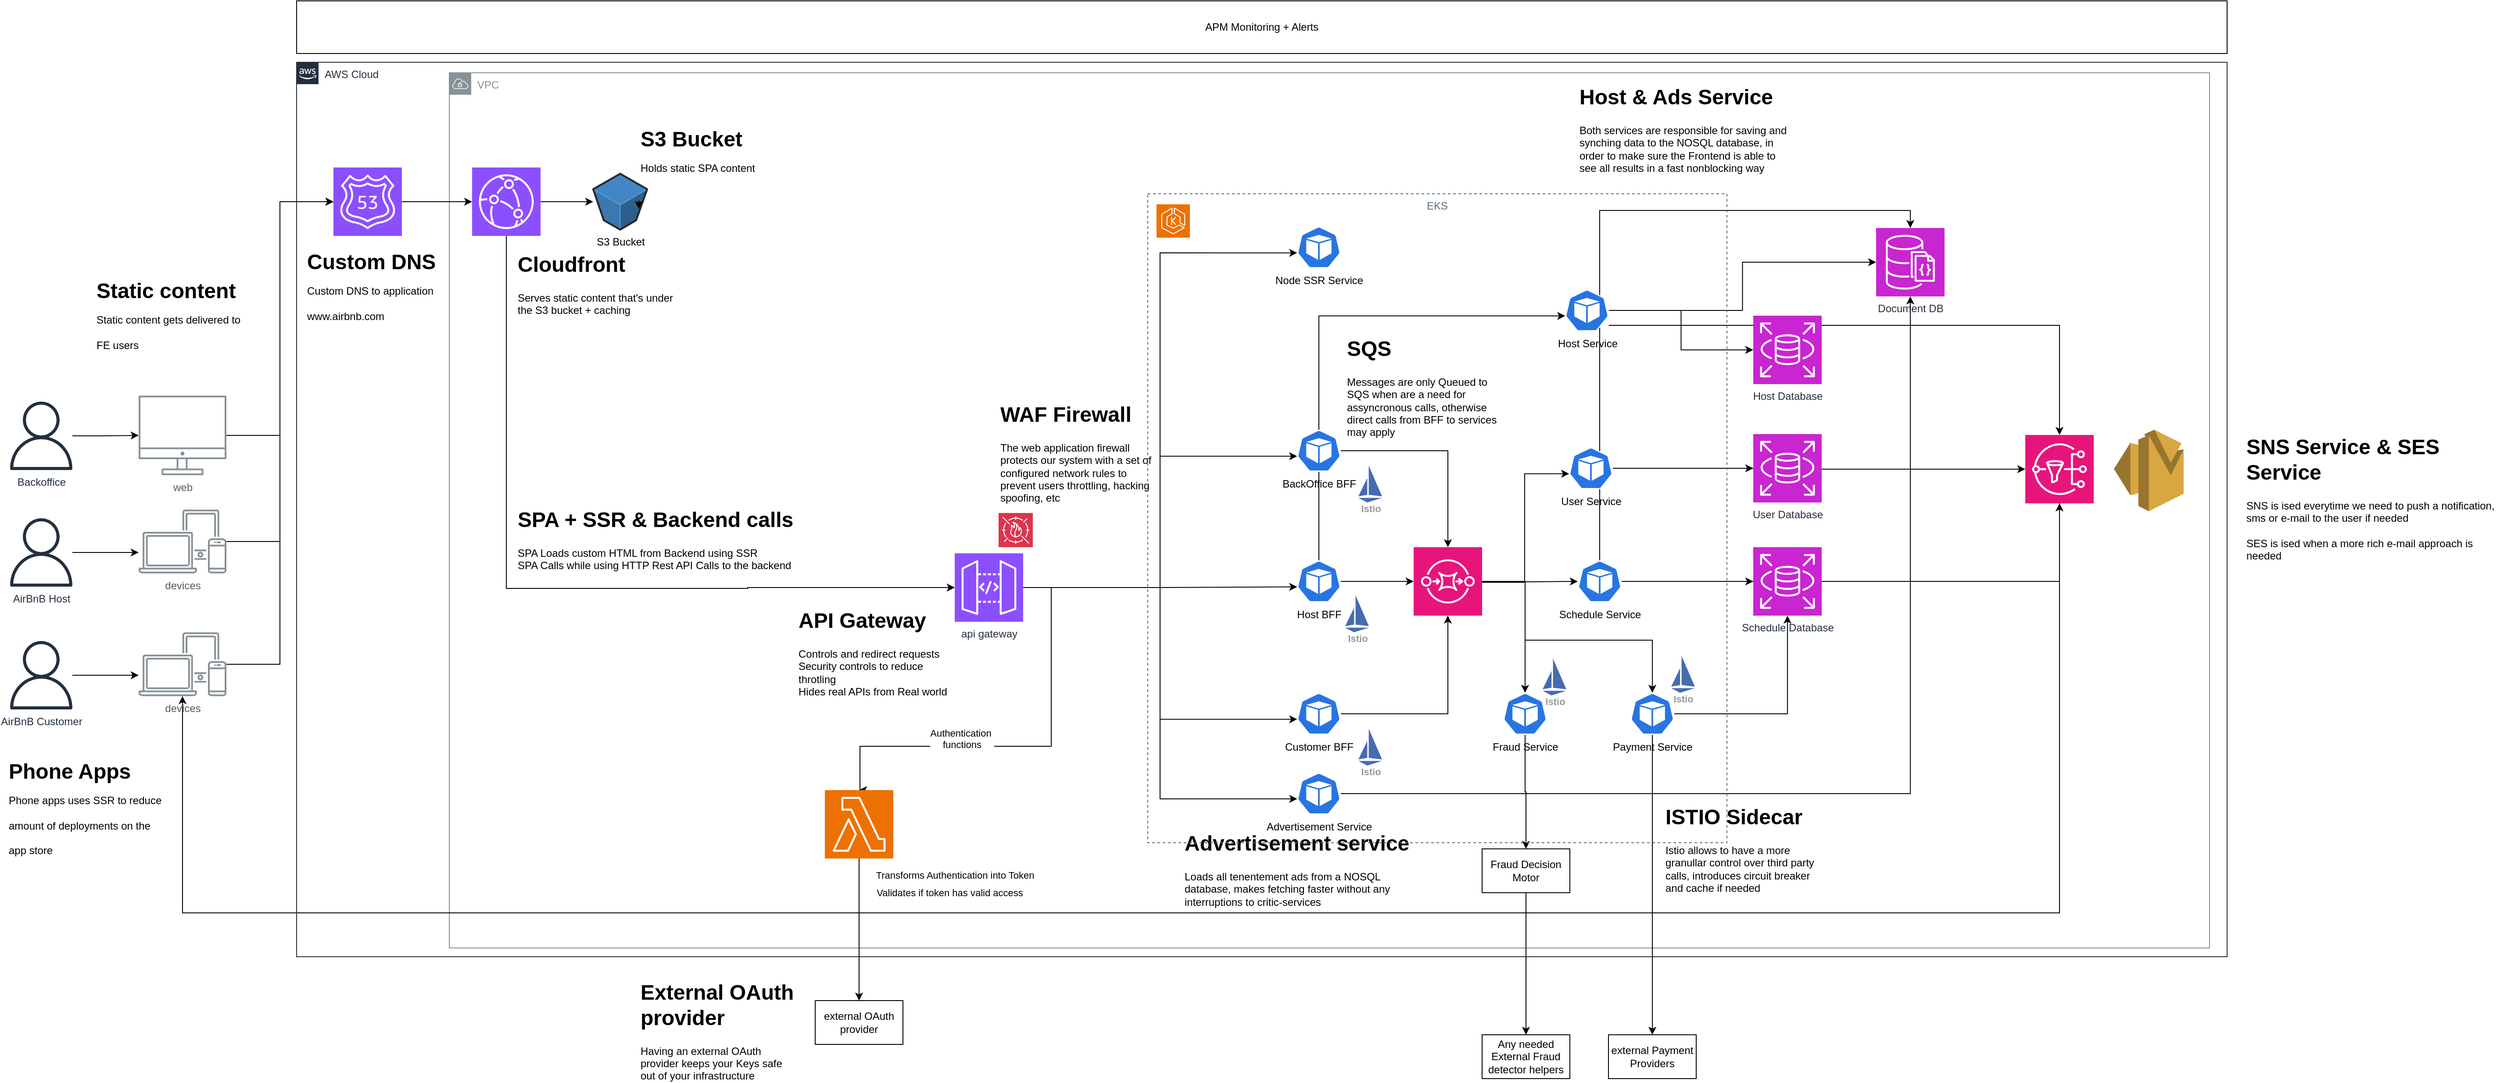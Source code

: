 <mxfile version="28.0.4">
  <diagram name="Página-1" id="u6XlSzbESMKMIET1rnBE">
    <mxGraphModel grid="1" page="1" gridSize="10" guides="1" tooltips="1" connect="1" arrows="1" fold="1" pageScale="1" pageWidth="1100" pageHeight="850" math="0" shadow="0">
      <root>
        <mxCell id="0" />
        <mxCell id="1" parent="0" />
        <mxCell id="rQ5A5fAagPQQUPKJqJmI-42" value="VPC" style="sketch=0;outlineConnect=0;gradientColor=none;html=1;whiteSpace=wrap;fontSize=12;fontStyle=0;shape=mxgraph.aws4.group;grIcon=mxgraph.aws4.group_vpc;strokeColor=#879196;fillColor=none;verticalAlign=top;align=left;spacingLeft=30;fontColor=#879196;dashed=0;" vertex="1" parent="1">
          <mxGeometry x="524" y="-208" width="2006" height="998" as="geometry" />
        </mxCell>
        <mxCell id="rQ5A5fAagPQQUPKJqJmI-35" style="edgeStyle=orthogonalEdgeStyle;rounded=0;orthogonalLoop=1;jettySize=auto;html=1;" edge="1" parent="1" source="rQ5A5fAagPQQUPKJqJmI-31" target="DKP5r3CZD2sw3bRLFVpG-42">
          <mxGeometry relative="1" as="geometry">
            <Array as="points">
              <mxPoint x="2359" y="750" />
              <mxPoint x="220" y="750" />
            </Array>
          </mxGeometry>
        </mxCell>
        <mxCell id="rQ5A5fAagPQQUPKJqJmI-18" style="edgeStyle=orthogonalEdgeStyle;rounded=0;orthogonalLoop=1;jettySize=auto;html=1;entryX=0;entryY=0.5;entryDx=0;entryDy=0;entryPerimeter=0;" edge="1" parent="1" source="rQ5A5fAagPQQUPKJqJmI-12" target="DKP5r3CZD2sw3bRLFVpG-31">
          <mxGeometry relative="1" as="geometry">
            <Array as="points">
              <mxPoint x="589" y="380" />
              <mxPoint x="864" y="380" />
              <mxPoint x="864" y="379" />
            </Array>
          </mxGeometry>
        </mxCell>
        <mxCell id="DKP5r3CZD2sw3bRLFVpG-21" value="web" style="sketch=0;outlineConnect=0;gradientColor=none;fontColor=#545B64;strokeColor=none;fillColor=#879196;dashed=0;verticalLabelPosition=bottom;verticalAlign=top;align=center;html=1;fontSize=12;fontStyle=0;aspect=fixed;shape=mxgraph.aws4.illustration_desktop;pointerEvents=1" vertex="1" parent="1">
          <mxGeometry x="170" y="160" width="100" height="91" as="geometry" />
        </mxCell>
        <mxCell id="DKP5r3CZD2sw3bRLFVpG-27" style="edgeStyle=orthogonalEdgeStyle;rounded=0;orthogonalLoop=1;jettySize=auto;html=1;" edge="1" parent="1" source="DKP5r3CZD2sw3bRLFVpG-23" target="DKP5r3CZD2sw3bRLFVpG-21">
          <mxGeometry relative="1" as="geometry" />
        </mxCell>
        <mxCell id="DKP5r3CZD2sw3bRLFVpG-23" value="Backoffice" style="sketch=0;outlineConnect=0;fontColor=#232F3E;gradientColor=none;fillColor=#232F3D;strokeColor=none;dashed=0;verticalLabelPosition=bottom;verticalAlign=top;align=center;html=1;fontSize=12;fontStyle=0;aspect=fixed;pointerEvents=1;shape=mxgraph.aws4.user;" vertex="1" parent="1">
          <mxGeometry x="20" y="167" width="78" height="78" as="geometry" />
        </mxCell>
        <mxCell id="DKP5r3CZD2sw3bRLFVpG-28" style="edgeStyle=orthogonalEdgeStyle;rounded=0;orthogonalLoop=1;jettySize=auto;html=1;" edge="1" parent="1" source="DKP5r3CZD2sw3bRLFVpG-24">
          <mxGeometry relative="1" as="geometry">
            <mxPoint x="170" y="339.059" as="targetPoint" />
          </mxGeometry>
        </mxCell>
        <mxCell id="DKP5r3CZD2sw3bRLFVpG-24" value="AirBnB Host" style="sketch=0;outlineConnect=0;fontColor=#232F3E;gradientColor=none;fillColor=#232F3D;strokeColor=none;dashed=0;verticalLabelPosition=bottom;verticalAlign=top;align=center;html=1;fontSize=12;fontStyle=0;aspect=fixed;pointerEvents=1;shape=mxgraph.aws4.user;" vertex="1" parent="1">
          <mxGeometry x="20" y="300" width="78" height="78" as="geometry" />
        </mxCell>
        <mxCell id="DKP5r3CZD2sw3bRLFVpG-29" style="edgeStyle=orthogonalEdgeStyle;rounded=0;orthogonalLoop=1;jettySize=auto;html=1;" edge="1" parent="1" source="DKP5r3CZD2sw3bRLFVpG-26">
          <mxGeometry relative="1" as="geometry">
            <mxPoint x="170" y="479.059" as="targetPoint" />
          </mxGeometry>
        </mxCell>
        <mxCell id="DKP5r3CZD2sw3bRLFVpG-26" value="AirBnB Customer" style="sketch=0;outlineConnect=0;fontColor=#232F3E;gradientColor=none;fillColor=#232F3D;strokeColor=none;dashed=0;verticalLabelPosition=bottom;verticalAlign=top;align=center;html=1;fontSize=12;fontStyle=0;aspect=fixed;pointerEvents=1;shape=mxgraph.aws4.user;" vertex="1" parent="1">
          <mxGeometry x="20" y="440" width="78" height="78" as="geometry" />
        </mxCell>
        <mxCell id="DKP5r3CZD2sw3bRLFVpG-42" value="devices" style="sketch=0;outlineConnect=0;gradientColor=none;fontColor=#545B64;strokeColor=none;fillColor=#879196;dashed=0;verticalLabelPosition=bottom;verticalAlign=top;align=center;html=1;fontSize=12;fontStyle=0;aspect=fixed;shape=mxgraph.aws4.illustration_devices;pointerEvents=1" vertex="1" parent="1">
          <mxGeometry x="170" y="430" width="100" height="73" as="geometry" />
        </mxCell>
        <mxCell id="DKP5r3CZD2sw3bRLFVpG-43" value="devices" style="sketch=0;outlineConnect=0;gradientColor=none;fontColor=#545B64;strokeColor=none;fillColor=#879196;dashed=0;verticalLabelPosition=bottom;verticalAlign=top;align=center;html=1;fontSize=12;fontStyle=0;aspect=fixed;shape=mxgraph.aws4.illustration_devices;pointerEvents=1" vertex="1" parent="1">
          <mxGeometry x="170" y="290" width="100" height="73" as="geometry" />
        </mxCell>
        <mxCell id="DKP5r3CZD2sw3bRLFVpG-30" value="AWS Cloud" style="points=[[0,0],[0.25,0],[0.5,0],[0.75,0],[1,0],[1,0.25],[1,0.5],[1,0.75],[1,1],[0.75,1],[0.5,1],[0.25,1],[0,1],[0,0.75],[0,0.5],[0,0.25]];outlineConnect=0;gradientColor=none;html=1;whiteSpace=wrap;fontSize=12;fontStyle=0;container=0;pointerEvents=0;collapsible=0;recursiveResize=0;shape=mxgraph.aws4.group;grIcon=mxgraph.aws4.group_aws_cloud_alt;strokeColor=#232F3E;fillColor=none;verticalAlign=top;align=left;spacingLeft=30;fontColor=#232F3E;dashed=0;movable=1;resizable=1;rotatable=1;deletable=1;editable=1;locked=0;connectable=1;" vertex="1" parent="1">
          <mxGeometry x="350" y="-220" width="2200" height="1020" as="geometry" />
        </mxCell>
        <mxCell id="DKP5r3CZD2sw3bRLFVpG-49" value="external OAuth provider" style="html=1;dashed=0;whiteSpace=wrap;movable=1;resizable=1;rotatable=1;deletable=1;editable=1;locked=0;connectable=1;container=0;" vertex="1" parent="1">
          <mxGeometry x="941" y="850" width="100" height="50" as="geometry" />
        </mxCell>
        <mxCell id="DKP5r3CZD2sw3bRLFVpG-50" style="edgeStyle=orthogonalEdgeStyle;rounded=0;orthogonalLoop=1;jettySize=auto;html=1;entryX=0.5;entryY=0;entryDx=0;entryDy=0;movable=1;resizable=1;rotatable=1;deletable=1;editable=1;locked=0;connectable=1;" edge="1" parent="1" source="DKP5r3CZD2sw3bRLFVpG-46" target="DKP5r3CZD2sw3bRLFVpG-49">
          <mxGeometry relative="1" as="geometry" />
        </mxCell>
        <mxCell id="DKP5r3CZD2sw3bRLFVpG-53" value="Transforms Authentication into Token" style="edgeLabel;html=1;align=center;verticalAlign=middle;resizable=1;points=[];movable=1;rotatable=1;deletable=1;editable=1;locked=0;connectable=1;container=0;" connectable="0" vertex="1" parent="DKP5r3CZD2sw3bRLFVpG-50">
          <mxGeometry x="-0.543" y="-1" relative="1" as="geometry">
            <mxPoint x="110" y="-18" as="offset" />
          </mxGeometry>
        </mxCell>
        <mxCell id="DKP5r3CZD2sw3bRLFVpG-51" value="&lt;h1 style=&quot;margin-top: 0px;&quot;&gt;External OAuth provider&lt;/h1&gt;&lt;p&gt;Having an external OAuth provider keeps your Keys safe out of your infrastructure&lt;/p&gt;" style="text;html=1;whiteSpace=wrap;overflow=hidden;rounded=0;movable=1;resizable=1;rotatable=1;deletable=1;editable=1;locked=0;connectable=1;container=0;" vertex="1" parent="1">
          <mxGeometry x="740" y="820" width="180" height="120" as="geometry" />
        </mxCell>
        <mxCell id="DKP5r3CZD2sw3bRLFVpG-75" value="Document DB" style="sketch=0;points=[[0,0,0],[0.25,0,0],[0.5,0,0],[0.75,0,0],[1,0,0],[0,1,0],[0.25,1,0],[0.5,1,0],[0.75,1,0],[1,1,0],[0,0.25,0],[0,0.5,0],[0,0.75,0],[1,0.25,0],[1,0.5,0],[1,0.75,0]];outlineConnect=0;fontColor=#232F3E;fillColor=#C925D1;strokeColor=#ffffff;dashed=0;verticalLabelPosition=bottom;verticalAlign=top;align=center;html=1;fontSize=12;fontStyle=0;aspect=fixed;shape=mxgraph.aws4.resourceIcon;resIcon=mxgraph.aws4.documentdb_with_mongodb_compatibility;movable=1;resizable=1;rotatable=1;deletable=1;editable=1;locked=0;connectable=1;container=0;" vertex="1" parent="1">
          <mxGeometry x="2150" y="-31" width="78" height="78" as="geometry" />
        </mxCell>
        <mxCell id="DKP5r3CZD2sw3bRLFVpG-40" style="edgeStyle=orthogonalEdgeStyle;rounded=0;orthogonalLoop=1;jettySize=auto;html=1;movable=1;resizable=1;rotatable=1;deletable=1;editable=1;locked=0;connectable=1;" edge="1" parent="1" source="DKP5r3CZD2sw3bRLFVpG-31">
          <mxGeometry relative="1" as="geometry">
            <mxPoint x="991.0" y="610" as="targetPoint" />
            <Array as="points">
              <mxPoint x="1210" y="379" />
              <mxPoint x="1210" y="560" />
              <mxPoint x="992" y="560" />
              <mxPoint x="992" y="610" />
            </Array>
          </mxGeometry>
        </mxCell>
        <mxCell id="DKP5r3CZD2sw3bRLFVpG-41" value="Authentication&amp;nbsp;&lt;div&gt;functions&lt;div&gt;&lt;br&gt;&lt;/div&gt;&lt;/div&gt;" style="edgeLabel;html=1;align=center;verticalAlign=middle;resizable=1;points=[];movable=1;rotatable=1;deletable=1;editable=1;locked=0;connectable=1;container=0;" connectable="0" vertex="1" parent="DKP5r3CZD2sw3bRLFVpG-40">
          <mxGeometry x="0.309" y="-2" relative="1" as="geometry">
            <mxPoint as="offset" />
          </mxGeometry>
        </mxCell>
        <mxCell id="DKP5r3CZD2sw3bRLFVpG-31" value="api gateway" style="sketch=0;points=[[0,0,0],[0.25,0,0],[0.5,0,0],[0.75,0,0],[1,0,0],[0,1,0],[0.25,1,0],[0.5,1,0],[0.75,1,0],[1,1,0],[0,0.25,0],[0,0.5,0],[0,0.75,0],[1,0.25,0],[1,0.5,0],[1,0.75,0]];outlineConnect=0;fontColor=#232F3E;fillColor=#8C4FFF;strokeColor=#ffffff;dashed=0;verticalLabelPosition=bottom;verticalAlign=top;align=center;html=1;fontSize=12;fontStyle=0;aspect=fixed;shape=mxgraph.aws4.resourceIcon;resIcon=mxgraph.aws4.api_gateway;movable=1;resizable=1;rotatable=1;deletable=1;editable=1;locked=0;connectable=1;container=0;" vertex="1" parent="1">
          <mxGeometry x="1100" y="340" width="78" height="78" as="geometry" />
        </mxCell>
        <mxCell id="DKP5r3CZD2sw3bRLFVpG-46" value="" style="sketch=0;points=[[0,0,0],[0.25,0,0],[0.5,0,0],[0.75,0,0],[1,0,0],[0,1,0],[0.25,1,0],[0.5,1,0],[0.75,1,0],[1,1,0],[0,0.25,0],[0,0.5,0],[0,0.75,0],[1,0.25,0],[1,0.5,0],[1,0.75,0]];outlineConnect=0;fontColor=#232F3E;fillColor=#ED7100;strokeColor=#ffffff;dashed=0;verticalLabelPosition=bottom;verticalAlign=top;align=center;html=1;fontSize=12;fontStyle=0;aspect=fixed;shape=mxgraph.aws4.resourceIcon;resIcon=mxgraph.aws4.lambda;movable=1;resizable=1;rotatable=1;deletable=1;editable=1;locked=0;connectable=1;container=0;" vertex="1" parent="1">
          <mxGeometry x="952" y="610" width="78" height="78" as="geometry" />
        </mxCell>
        <mxCell id="DKP5r3CZD2sw3bRLFVpG-54" value="Validates if token has valid access" style="edgeLabel;html=1;align=center;verticalAlign=middle;resizable=1;points=[];movable=1;rotatable=1;deletable=1;editable=1;locked=0;connectable=1;container=0;" connectable="0" vertex="1" parent="1">
          <mxGeometry x="1094" y="727" as="geometry" />
        </mxCell>
        <mxCell id="DKP5r3CZD2sw3bRLFVpG-57" style="edgeStyle=orthogonalEdgeStyle;rounded=0;orthogonalLoop=1;jettySize=auto;html=1;entryX=0.005;entryY=0.63;entryDx=0;entryDy=0;entryPerimeter=0;movable=1;resizable=1;rotatable=1;deletable=1;editable=1;locked=0;connectable=1;" edge="1" parent="1" source="DKP5r3CZD2sw3bRLFVpG-31" target="DKP5r3CZD2sw3bRLFVpG-55">
          <mxGeometry relative="1" as="geometry" />
        </mxCell>
        <mxCell id="DKP5r3CZD2sw3bRLFVpG-59" style="edgeStyle=orthogonalEdgeStyle;rounded=0;orthogonalLoop=1;jettySize=auto;html=1;entryX=0.005;entryY=0.63;entryDx=0;entryDy=0;entryPerimeter=0;movable=1;resizable=1;rotatable=1;deletable=1;editable=1;locked=0;connectable=1;" edge="1" parent="1" source="DKP5r3CZD2sw3bRLFVpG-31" target="DKP5r3CZD2sw3bRLFVpG-58">
          <mxGeometry relative="1" as="geometry" />
        </mxCell>
        <mxCell id="DKP5r3CZD2sw3bRLFVpG-79" style="edgeStyle=orthogonalEdgeStyle;rounded=0;orthogonalLoop=1;jettySize=auto;html=1;entryX=0.5;entryY=0;entryDx=0;entryDy=0;entryPerimeter=0;movable=1;resizable=1;rotatable=1;deletable=1;editable=1;locked=0;connectable=1;" edge="1" parent="1" source="DKP5r3CZD2sw3bRLFVpG-55" target="DKP5r3CZD2sw3bRLFVpG-107">
          <mxGeometry relative="1" as="geometry">
            <mxPoint x="1659" y="333" as="targetPoint" />
          </mxGeometry>
        </mxCell>
        <mxCell id="DKP5r3CZD2sw3bRLFVpG-58" value="Host BFF" style="aspect=fixed;sketch=0;html=1;dashed=0;whitespace=wrap;verticalLabelPosition=bottom;verticalAlign=top;fillColor=#2875E2;strokeColor=#ffffff;points=[[0.005,0.63,0],[0.1,0.2,0],[0.9,0.2,0],[0.5,0,0],[0.995,0.63,0],[0.72,0.99,0],[0.5,1,0],[0.28,0.99,0]];shape=mxgraph.kubernetes.icon2;prIcon=pod;movable=1;resizable=1;rotatable=1;deletable=1;editable=1;locked=0;connectable=1;container=0;" vertex="1" parent="1">
          <mxGeometry x="1490" y="348" width="50" height="48" as="geometry" />
        </mxCell>
        <mxCell id="DKP5r3CZD2sw3bRLFVpG-81" style="edgeStyle=orthogonalEdgeStyle;rounded=0;orthogonalLoop=1;jettySize=auto;html=1;entryX=0.5;entryY=1;entryDx=0;entryDy=0;entryPerimeter=0;movable=1;resizable=1;rotatable=1;deletable=1;editable=1;locked=0;connectable=1;" edge="1" parent="1" source="DKP5r3CZD2sw3bRLFVpG-60" target="DKP5r3CZD2sw3bRLFVpG-107">
          <mxGeometry relative="1" as="geometry">
            <mxPoint x="1659" y="411" as="targetPoint" />
          </mxGeometry>
        </mxCell>
        <mxCell id="DKP5r3CZD2sw3bRLFVpG-60" value="Customer BFF" style="aspect=fixed;sketch=0;html=1;dashed=0;whitespace=wrap;verticalLabelPosition=bottom;verticalAlign=top;fillColor=#2875E2;strokeColor=#ffffff;points=[[0.005,0.63,0],[0.1,0.2,0],[0.9,0.2,0],[0.5,0,0],[0.995,0.63,0],[0.72,0.99,0],[0.5,1,0],[0.28,0.99,0]];shape=mxgraph.kubernetes.icon2;prIcon=pod;movable=1;resizable=1;rotatable=1;deletable=1;editable=1;locked=0;connectable=1;container=0;" vertex="1" parent="1">
          <mxGeometry x="1490" y="499" width="50" height="48" as="geometry" />
        </mxCell>
        <mxCell id="DKP5r3CZD2sw3bRLFVpG-61" style="edgeStyle=orthogonalEdgeStyle;rounded=0;orthogonalLoop=1;jettySize=auto;html=1;entryX=0.005;entryY=0.63;entryDx=0;entryDy=0;entryPerimeter=0;movable=1;resizable=1;rotatable=1;deletable=1;editable=1;locked=0;connectable=1;" edge="1" parent="1" source="DKP5r3CZD2sw3bRLFVpG-31" target="DKP5r3CZD2sw3bRLFVpG-60">
          <mxGeometry relative="1" as="geometry" />
        </mxCell>
        <mxCell id="DKP5r3CZD2sw3bRLFVpG-62" value="&lt;h1 style=&quot;margin-top: 0px;&quot;&gt;API Gateway&lt;/h1&gt;&lt;div&gt;Controls and redirect requests&lt;/div&gt;&lt;div&gt;Security controls to reduce throtling&lt;/div&gt;&lt;div&gt;Hides real APIs from Real world&lt;/div&gt;" style="text;html=1;whiteSpace=wrap;overflow=hidden;rounded=0;movable=1;resizable=1;rotatable=1;deletable=1;editable=1;locked=0;connectable=1;container=0;" vertex="1" parent="1">
          <mxGeometry x="920" y="396" width="180" height="120" as="geometry" />
        </mxCell>
        <mxCell id="DKP5r3CZD2sw3bRLFVpG-63" value="" style="sketch=0;points=[[0,0,0],[0.25,0,0],[0.5,0,0],[0.75,0,0],[1,0,0],[0,1,0],[0.25,1,0],[0.5,1,0],[0.75,1,0],[1,1,0],[0,0.25,0],[0,0.5,0],[0,0.75,0],[1,0.25,0],[1,0.5,0],[1,0.75,0]];outlineConnect=0;fontColor=#232F3E;fillColor=#DD344C;strokeColor=#ffffff;dashed=0;verticalLabelPosition=bottom;verticalAlign=top;align=center;html=1;fontSize=12;fontStyle=0;aspect=fixed;shape=mxgraph.aws4.resourceIcon;resIcon=mxgraph.aws4.waf;movable=1;resizable=1;rotatable=1;deletable=1;editable=1;locked=0;connectable=1;container=0;" vertex="1" parent="1">
          <mxGeometry x="1150" y="294" width="39" height="39" as="geometry" />
        </mxCell>
        <mxCell id="DKP5r3CZD2sw3bRLFVpG-64" value="&lt;h1 style=&quot;margin-top: 0px;&quot;&gt;WAF Firewall&lt;/h1&gt;&lt;p&gt;The web application firewall protects our system with a set of configured network rules to prevent users throttling, hacking spoofing, etc&lt;/p&gt;" style="text;html=1;whiteSpace=wrap;overflow=hidden;rounded=0;movable=1;resizable=1;rotatable=1;deletable=1;editable=1;locked=0;connectable=1;container=0;" vertex="1" parent="1">
          <mxGeometry x="1150" y="161" width="180" height="120" as="geometry" />
        </mxCell>
        <mxCell id="DKP5r3CZD2sw3bRLFVpG-76" style="edgeStyle=orthogonalEdgeStyle;rounded=0;orthogonalLoop=1;jettySize=auto;html=1;movable=1;resizable=1;rotatable=1;deletable=1;editable=1;locked=0;connectable=1;" edge="1" parent="1" source="DKP5r3CZD2sw3bRLFVpG-66" target="DKP5r3CZD2sw3bRLFVpG-68">
          <mxGeometry relative="1" as="geometry" />
        </mxCell>
        <mxCell id="DKP5r3CZD2sw3bRLFVpG-115" style="edgeStyle=orthogonalEdgeStyle;rounded=0;orthogonalLoop=1;jettySize=auto;html=1;movable=1;resizable=1;rotatable=1;deletable=1;editable=1;locked=0;connectable=1;" edge="1" parent="1" source="DKP5r3CZD2sw3bRLFVpG-70" target="DKP5r3CZD2sw3bRLFVpG-75">
          <mxGeometry relative="1" as="geometry">
            <Array as="points">
              <mxPoint x="1835" y="-51" />
              <mxPoint x="2189" y="-51" />
            </Array>
          </mxGeometry>
        </mxCell>
        <mxCell id="DKP5r3CZD2sw3bRLFVpG-77" style="edgeStyle=orthogonalEdgeStyle;rounded=0;orthogonalLoop=1;jettySize=auto;html=1;movable=1;resizable=1;rotatable=1;deletable=1;editable=1;locked=0;connectable=1;" edge="1" parent="1" source="DKP5r3CZD2sw3bRLFVpG-70" target="DKP5r3CZD2sw3bRLFVpG-73">
          <mxGeometry relative="1" as="geometry" />
        </mxCell>
        <mxCell id="rQ5A5fAagPQQUPKJqJmI-34" style="edgeStyle=orthogonalEdgeStyle;rounded=0;orthogonalLoop=1;jettySize=auto;html=1;" edge="1" parent="1" source="DKP5r3CZD2sw3bRLFVpG-70" target="rQ5A5fAagPQQUPKJqJmI-31">
          <mxGeometry relative="1" as="geometry" />
        </mxCell>
        <mxCell id="DKP5r3CZD2sw3bRLFVpG-70" value="Schedule Service" style="aspect=fixed;sketch=0;html=1;dashed=0;whitespace=wrap;verticalLabelPosition=bottom;verticalAlign=top;fillColor=#2875E2;strokeColor=#ffffff;points=[[0.005,0.63,0],[0.1,0.2,0],[0.9,0.2,0],[0.5,0,0],[0.995,0.63,0],[0.72,0.99,0],[0.5,1,0],[0.28,0.99,0]];shape=mxgraph.kubernetes.icon2;prIcon=pod;movable=1;resizable=1;rotatable=1;deletable=1;editable=1;locked=0;connectable=1;container=0;" vertex="1" parent="1">
          <mxGeometry x="1810" y="348" width="50" height="48" as="geometry" />
        </mxCell>
        <mxCell id="DKP5r3CZD2sw3bRLFVpG-73" value="Schedule Database" style="sketch=0;points=[[0,0,0],[0.25,0,0],[0.5,0,0],[0.75,0,0],[1,0,0],[0,1,0],[0.25,1,0],[0.5,1,0],[0.75,1,0],[1,1,0],[0,0.25,0],[0,0.5,0],[0,0.75,0],[1,0.25,0],[1,0.5,0],[1,0.75,0]];outlineConnect=0;fontColor=#232F3E;fillColor=#C925D1;strokeColor=#ffffff;dashed=0;verticalLabelPosition=bottom;verticalAlign=top;align=center;html=1;fontSize=12;fontStyle=0;aspect=fixed;shape=mxgraph.aws4.resourceIcon;resIcon=mxgraph.aws4.rds;movable=1;resizable=1;rotatable=1;deletable=1;editable=1;locked=0;connectable=1;container=0;" vertex="1" parent="1">
          <mxGeometry x="2010" y="333" width="78" height="78" as="geometry" />
        </mxCell>
        <mxCell id="DKP5r3CZD2sw3bRLFVpG-83" style="edgeStyle=orthogonalEdgeStyle;rounded=0;orthogonalLoop=1;jettySize=auto;html=1;movable=1;resizable=1;rotatable=1;deletable=1;editable=1;locked=0;connectable=1;" edge="1" parent="1" target="DKP5r3CZD2sw3bRLFVpG-70">
          <mxGeometry relative="1" as="geometry">
            <mxPoint x="1698" y="372" as="sourcePoint" />
          </mxGeometry>
        </mxCell>
        <mxCell id="DKP5r3CZD2sw3bRLFVpG-87" style="edgeStyle=orthogonalEdgeStyle;rounded=0;orthogonalLoop=1;jettySize=auto;html=1;movable=1;resizable=1;rotatable=1;deletable=1;editable=1;locked=0;connectable=1;" edge="1" parent="1" target="DKP5r3CZD2sw3bRLFVpG-85">
          <mxGeometry relative="1" as="geometry">
            <mxPoint x="1698" y="372" as="sourcePoint" />
            <Array as="points">
              <mxPoint x="1750" y="372" />
              <mxPoint x="1750" y="439" />
              <mxPoint x="1895" y="439" />
            </Array>
          </mxGeometry>
        </mxCell>
        <mxCell id="DKP5r3CZD2sw3bRLFVpG-80" style="edgeStyle=orthogonalEdgeStyle;rounded=0;orthogonalLoop=1;jettySize=auto;html=1;movable=1;resizable=1;rotatable=1;deletable=1;editable=1;locked=0;connectable=1;" edge="1" parent="1" source="DKP5r3CZD2sw3bRLFVpG-58" target="DKP5r3CZD2sw3bRLFVpG-107">
          <mxGeometry relative="1" as="geometry">
            <mxPoint x="1620" y="372" as="targetPoint" />
          </mxGeometry>
        </mxCell>
        <mxCell id="DKP5r3CZD2sw3bRLFVpG-82" style="edgeStyle=orthogonalEdgeStyle;rounded=0;orthogonalLoop=1;jettySize=auto;html=1;entryX=0.005;entryY=0.63;entryDx=0;entryDy=0;entryPerimeter=0;movable=1;resizable=1;rotatable=1;deletable=1;editable=1;locked=0;connectable=1;" edge="1" parent="1" target="DKP5r3CZD2sw3bRLFVpG-66">
          <mxGeometry relative="1" as="geometry">
            <mxPoint x="1698" y="372" as="sourcePoint" />
          </mxGeometry>
        </mxCell>
        <mxCell id="DKP5r3CZD2sw3bRLFVpG-92" style="edgeStyle=orthogonalEdgeStyle;rounded=0;orthogonalLoop=1;jettySize=auto;html=1;entryX=0.5;entryY=0;entryDx=0;entryDy=0;movable=1;resizable=1;rotatable=1;deletable=1;editable=1;locked=0;connectable=1;" edge="1" parent="1" source="DKP5r3CZD2sw3bRLFVpG-84" target="DKP5r3CZD2sw3bRLFVpG-91">
          <mxGeometry relative="1" as="geometry" />
        </mxCell>
        <mxCell id="DKP5r3CZD2sw3bRLFVpG-84" value="Fraud Service" style="aspect=fixed;sketch=0;html=1;dashed=0;whitespace=wrap;verticalLabelPosition=bottom;verticalAlign=top;fillColor=#2875E2;strokeColor=#ffffff;points=[[0.005,0.63,0],[0.1,0.2,0],[0.9,0.2,0],[0.5,0,0],[0.995,0.63,0],[0.72,0.99,0],[0.5,1,0],[0.28,0.99,0]];shape=mxgraph.kubernetes.icon2;prIcon=pod;movable=1;resizable=1;rotatable=1;deletable=1;editable=1;locked=0;connectable=1;container=0;" vertex="1" parent="1">
          <mxGeometry x="1725" y="499" width="50" height="48" as="geometry" />
        </mxCell>
        <mxCell id="DKP5r3CZD2sw3bRLFVpG-89" style="edgeStyle=orthogonalEdgeStyle;rounded=0;orthogonalLoop=1;jettySize=auto;html=1;movable=1;resizable=1;rotatable=1;deletable=1;editable=1;locked=0;connectable=1;" edge="1" parent="1" source="DKP5r3CZD2sw3bRLFVpG-85" target="DKP5r3CZD2sw3bRLFVpG-88">
          <mxGeometry relative="1" as="geometry" />
        </mxCell>
        <mxCell id="DKP5r3CZD2sw3bRLFVpG-95" style="edgeStyle=orthogonalEdgeStyle;rounded=0;orthogonalLoop=1;jettySize=auto;html=1;movable=1;resizable=1;rotatable=1;deletable=1;editable=1;locked=0;connectable=1;" edge="1" parent="1" source="DKP5r3CZD2sw3bRLFVpG-85" target="DKP5r3CZD2sw3bRLFVpG-73">
          <mxGeometry relative="1" as="geometry" />
        </mxCell>
        <mxCell id="DKP5r3CZD2sw3bRLFVpG-85" value="Payment Service" style="aspect=fixed;sketch=0;html=1;dashed=0;whitespace=wrap;verticalLabelPosition=bottom;verticalAlign=top;fillColor=#2875E2;strokeColor=#ffffff;points=[[0.005,0.63,0],[0.1,0.2,0],[0.9,0.2,0],[0.5,0,0],[0.995,0.63,0],[0.72,0.99,0],[0.5,1,0],[0.28,0.99,0]];shape=mxgraph.kubernetes.icon2;prIcon=pod;movable=1;resizable=1;rotatable=1;deletable=1;editable=1;locked=0;connectable=1;container=0;" vertex="1" parent="1">
          <mxGeometry x="1870" y="499" width="50" height="48" as="geometry" />
        </mxCell>
        <mxCell id="DKP5r3CZD2sw3bRLFVpG-86" style="edgeStyle=orthogonalEdgeStyle;rounded=0;orthogonalLoop=1;jettySize=auto;html=1;entryX=0.5;entryY=0;entryDx=0;entryDy=0;entryPerimeter=0;exitX=0.923;exitY=0.513;exitDx=0;exitDy=0;exitPerimeter=0;movable=1;resizable=1;rotatable=1;deletable=1;editable=1;locked=0;connectable=1;" edge="1" parent="1" source="DKP5r3CZD2sw3bRLFVpG-107" target="DKP5r3CZD2sw3bRLFVpG-84">
          <mxGeometry relative="1" as="geometry">
            <mxPoint x="1698" y="372" as="sourcePoint" />
          </mxGeometry>
        </mxCell>
        <mxCell id="DKP5r3CZD2sw3bRLFVpG-88" value="external Payment Providers" style="html=1;dashed=0;whiteSpace=wrap;movable=1;resizable=1;rotatable=1;deletable=1;editable=1;locked=0;connectable=1;container=0;" vertex="1" parent="1">
          <mxGeometry x="1845" y="889" width="100" height="50" as="geometry" />
        </mxCell>
        <mxCell id="DKP5r3CZD2sw3bRLFVpG-94" value="" style="edgeStyle=orthogonalEdgeStyle;rounded=0;orthogonalLoop=1;jettySize=auto;html=1;movable=1;resizable=1;rotatable=1;deletable=1;editable=1;locked=0;connectable=1;" edge="1" parent="1" source="DKP5r3CZD2sw3bRLFVpG-91" target="DKP5r3CZD2sw3bRLFVpG-93">
          <mxGeometry relative="1" as="geometry" />
        </mxCell>
        <mxCell id="DKP5r3CZD2sw3bRLFVpG-91" value="Fraud Decision Motor" style="html=1;dashed=0;whiteSpace=wrap;movable=1;resizable=1;rotatable=1;deletable=1;editable=1;locked=0;connectable=1;container=0;" vertex="1" parent="1">
          <mxGeometry x="1701" y="677" width="100" height="50" as="geometry" />
        </mxCell>
        <mxCell id="DKP5r3CZD2sw3bRLFVpG-93" value="Any needed External Fraud detector helpers" style="html=1;dashed=0;whiteSpace=wrap;movable=1;resizable=1;rotatable=1;deletable=1;editable=1;locked=0;connectable=1;container=0;" vertex="1" parent="1">
          <mxGeometry x="1701" y="889" width="100" height="50" as="geometry" />
        </mxCell>
        <mxCell id="DKP5r3CZD2sw3bRLFVpG-104" style="edgeStyle=orthogonalEdgeStyle;rounded=0;orthogonalLoop=1;jettySize=auto;html=1;movable=1;resizable=1;rotatable=1;deletable=1;editable=1;locked=0;connectable=1;" edge="1" parent="1" source="DKP5r3CZD2sw3bRLFVpG-101" target="DKP5r3CZD2sw3bRLFVpG-75">
          <mxGeometry relative="1" as="geometry" />
        </mxCell>
        <mxCell id="DKP5r3CZD2sw3bRLFVpG-101" value="Advertisement Service" style="aspect=fixed;sketch=0;html=1;dashed=0;whitespace=wrap;verticalLabelPosition=bottom;verticalAlign=top;fillColor=#2875E2;strokeColor=#ffffff;points=[[0.005,0.63,0],[0.1,0.2,0],[0.9,0.2,0],[0.5,0,0],[0.995,0.63,0],[0.72,0.99,0],[0.5,1,0],[0.28,0.99,0]];shape=mxgraph.kubernetes.icon2;prIcon=pod;movable=1;resizable=1;rotatable=1;deletable=1;editable=1;locked=0;connectable=1;container=0;" vertex="1" parent="1">
          <mxGeometry x="1490" y="590" width="50" height="48" as="geometry" />
        </mxCell>
        <mxCell id="DKP5r3CZD2sw3bRLFVpG-105" style="edgeStyle=orthogonalEdgeStyle;rounded=0;orthogonalLoop=1;jettySize=auto;html=1;entryX=0.005;entryY=0.63;entryDx=0;entryDy=0;entryPerimeter=0;movable=1;resizable=1;rotatable=1;deletable=1;editable=1;locked=0;connectable=1;" edge="1" parent="1" source="DKP5r3CZD2sw3bRLFVpG-31" target="DKP5r3CZD2sw3bRLFVpG-101">
          <mxGeometry relative="1" as="geometry">
            <Array as="points">
              <mxPoint x="1334" y="379" />
              <mxPoint x="1334" y="620" />
              <mxPoint x="1490" y="620" />
            </Array>
          </mxGeometry>
        </mxCell>
        <mxCell id="DKP5r3CZD2sw3bRLFVpG-106" value="&lt;h1 style=&quot;margin-top: 0px;&quot;&gt;SQS&lt;/h1&gt;&lt;p&gt;Messages are only Queued to SQS when are a need for assyncronous calls, otherwise direct calls from BFF to services may apply&lt;/p&gt;" style="text;html=1;whiteSpace=wrap;overflow=hidden;rounded=0;movable=1;resizable=1;rotatable=1;deletable=1;editable=1;locked=0;connectable=1;container=0;" vertex="1" parent="1">
          <mxGeometry x="1545" y="86" width="180" height="120" as="geometry" />
        </mxCell>
        <mxCell id="DKP5r3CZD2sw3bRLFVpG-107" value="" style="sketch=0;points=[[0,0,0],[0.25,0,0],[0.5,0,0],[0.75,0,0],[1,0,0],[0,1,0],[0.25,1,0],[0.5,1,0],[0.75,1,0],[1,1,0],[0,0.25,0],[0,0.5,0],[0,0.75,0],[1,0.25,0],[1,0.5,0],[1,0.75,0]];outlineConnect=0;fontColor=#232F3E;fillColor=#E7157B;strokeColor=#ffffff;dashed=0;verticalLabelPosition=bottom;verticalAlign=top;align=center;html=1;fontSize=12;fontStyle=0;aspect=fixed;shape=mxgraph.aws4.resourceIcon;resIcon=mxgraph.aws4.sqs;movable=1;resizable=1;rotatable=1;deletable=1;editable=1;locked=0;connectable=1;container=0;" vertex="1" parent="1">
          <mxGeometry x="1623" y="333" width="78" height="78" as="geometry" />
        </mxCell>
        <mxCell id="DKP5r3CZD2sw3bRLFVpG-113" style="edgeStyle=orthogonalEdgeStyle;rounded=0;orthogonalLoop=1;jettySize=auto;html=1;movable=1;resizable=1;rotatable=1;deletable=1;editable=1;locked=0;connectable=1;" edge="1" parent="1" source="DKP5r3CZD2sw3bRLFVpG-110" target="DKP5r3CZD2sw3bRLFVpG-112">
          <mxGeometry relative="1" as="geometry" />
        </mxCell>
        <mxCell id="DKP5r3CZD2sw3bRLFVpG-114" style="edgeStyle=orthogonalEdgeStyle;rounded=0;orthogonalLoop=1;jettySize=auto;html=1;movable=1;resizable=1;rotatable=1;deletable=1;editable=1;locked=0;connectable=1;" edge="1" parent="1" source="DKP5r3CZD2sw3bRLFVpG-110" target="DKP5r3CZD2sw3bRLFVpG-75">
          <mxGeometry relative="1" as="geometry" />
        </mxCell>
        <mxCell id="DKP5r3CZD2sw3bRLFVpG-111" style="edgeStyle=orthogonalEdgeStyle;rounded=0;orthogonalLoop=1;jettySize=auto;html=1;entryX=0.005;entryY=0.63;entryDx=0;entryDy=0;entryPerimeter=0;movable=1;resizable=1;rotatable=1;deletable=1;editable=1;locked=0;connectable=1;" edge="1" parent="1" source="DKP5r3CZD2sw3bRLFVpG-58" target="DKP5r3CZD2sw3bRLFVpG-110">
          <mxGeometry relative="1" as="geometry">
            <Array as="points">
              <mxPoint x="1515" y="69" />
            </Array>
          </mxGeometry>
        </mxCell>
        <mxCell id="rQ5A5fAagPQQUPKJqJmI-33" style="edgeStyle=orthogonalEdgeStyle;rounded=0;orthogonalLoop=1;jettySize=auto;html=1;" edge="1" parent="1" source="DKP5r3CZD2sw3bRLFVpG-110" target="rQ5A5fAagPQQUPKJqJmI-31">
          <mxGeometry relative="1" as="geometry">
            <Array as="points">
              <mxPoint x="2359" y="80" />
            </Array>
          </mxGeometry>
        </mxCell>
        <mxCell id="DKP5r3CZD2sw3bRLFVpG-110" value="Host Service" style="aspect=fixed;sketch=0;html=1;dashed=0;whitespace=wrap;verticalLabelPosition=bottom;verticalAlign=top;fillColor=#2875E2;strokeColor=#ffffff;points=[[0.005,0.63,0],[0.1,0.2,0],[0.9,0.2,0],[0.5,0,0],[0.995,0.63,0],[0.72,0.99,0],[0.5,1,0],[0.28,0.99,0]];shape=mxgraph.kubernetes.icon2;prIcon=pod;movable=1;resizable=1;rotatable=1;deletable=1;editable=1;locked=0;connectable=1;container=0;" vertex="1" parent="1">
          <mxGeometry x="1795.5" y="39" width="50" height="48" as="geometry" />
        </mxCell>
        <mxCell id="DKP5r3CZD2sw3bRLFVpG-112" value="Host Database" style="sketch=0;points=[[0,0,0],[0.25,0,0],[0.5,0,0],[0.75,0,0],[1,0,0],[0,1,0],[0.25,1,0],[0.5,1,0],[0.75,1,0],[1,1,0],[0,0.25,0],[0,0.5,0],[0,0.75,0],[1,0.25,0],[1,0.5,0],[1,0.75,0]];outlineConnect=0;fontColor=#232F3E;fillColor=#C925D1;strokeColor=#ffffff;dashed=0;verticalLabelPosition=bottom;verticalAlign=top;align=center;html=1;fontSize=12;fontStyle=0;aspect=fixed;shape=mxgraph.aws4.resourceIcon;resIcon=mxgraph.aws4.rds;movable=1;resizable=1;rotatable=1;deletable=1;editable=1;locked=0;connectable=1;container=0;" vertex="1" parent="1">
          <mxGeometry x="2010" y="69" width="78" height="78" as="geometry" />
        </mxCell>
        <mxCell id="DKP5r3CZD2sw3bRLFVpG-116" value="&lt;h1 style=&quot;margin-top: 0px;&quot;&gt;Host &amp;amp; Ads Service&lt;/h1&gt;&lt;p&gt;Both services are responsible for saving and synching data to the NOSQL database, in order to make sure the Frontend is able to see all results in a fast nonblocking way&amp;nbsp;&lt;/p&gt;" style="text;html=1;whiteSpace=wrap;overflow=hidden;rounded=0;movable=1;resizable=1;rotatable=1;deletable=1;editable=1;locked=0;connectable=1;container=0;" vertex="1" parent="1">
          <mxGeometry x="1810" y="-201" width="240" height="130" as="geometry" />
        </mxCell>
        <mxCell id="DKP5r3CZD2sw3bRLFVpG-55" value="BackOffice BFF" style="aspect=fixed;sketch=0;html=1;dashed=0;whitespace=wrap;verticalLabelPosition=bottom;verticalAlign=top;fillColor=#2875E2;strokeColor=#ffffff;points=[[0.005,0.63,0],[0.1,0.2,0],[0.9,0.2,0],[0.5,0,0],[0.995,0.63,0],[0.72,0.99,0],[0.5,1,0],[0.28,0.99,0]];shape=mxgraph.kubernetes.icon2;prIcon=pod;movable=1;resizable=1;rotatable=1;deletable=1;editable=1;locked=0;connectable=1;container=0;" vertex="1" parent="1">
          <mxGeometry x="1490" y="199" width="50" height="48" as="geometry" />
        </mxCell>
        <mxCell id="rQ5A5fAagPQQUPKJqJmI-32" style="edgeStyle=orthogonalEdgeStyle;rounded=0;orthogonalLoop=1;jettySize=auto;html=1;" edge="1" parent="1" source="DKP5r3CZD2sw3bRLFVpG-66" target="rQ5A5fAagPQQUPKJqJmI-31">
          <mxGeometry relative="1" as="geometry" />
        </mxCell>
        <mxCell id="DKP5r3CZD2sw3bRLFVpG-66" value="User Service" style="aspect=fixed;sketch=0;html=1;dashed=0;whitespace=wrap;verticalLabelPosition=bottom;verticalAlign=top;fillColor=#2875E2;strokeColor=#ffffff;points=[[0.005,0.63,0],[0.1,0.2,0],[0.9,0.2,0],[0.5,0,0],[0.995,0.63,0],[0.72,0.99,0],[0.5,1,0],[0.28,0.99,0]];shape=mxgraph.kubernetes.icon2;prIcon=pod;movable=1;resizable=1;rotatable=1;deletable=1;editable=1;locked=0;connectable=1;container=0;" vertex="1" parent="1">
          <mxGeometry x="1800" y="219" width="50" height="48" as="geometry" />
        </mxCell>
        <mxCell id="rQ5A5fAagPQQUPKJqJmI-13" style="edgeStyle=orthogonalEdgeStyle;rounded=0;orthogonalLoop=1;jettySize=auto;html=1;" edge="1" parent="1" source="y81Z7oMGQZWuEHid0Psp-2" target="rQ5A5fAagPQQUPKJqJmI-12">
          <mxGeometry relative="1" as="geometry" />
        </mxCell>
        <mxCell id="y81Z7oMGQZWuEHid0Psp-2" value="" style="sketch=0;points=[[0,0,0],[0.25,0,0],[0.5,0,0],[0.75,0,0],[1,0,0],[0,1,0],[0.25,1,0],[0.5,1,0],[0.75,1,0],[1,1,0],[0,0.25,0],[0,0.5,0],[0,0.75,0],[1,0.25,0],[1,0.5,0],[1,0.75,0]];outlineConnect=0;fontColor=#232F3E;fillColor=#8C4FFF;strokeColor=#ffffff;dashed=0;verticalLabelPosition=bottom;verticalAlign=top;align=center;html=1;fontSize=12;fontStyle=0;aspect=fixed;shape=mxgraph.aws4.resourceIcon;resIcon=mxgraph.aws4.route_53;" vertex="1" parent="1">
          <mxGeometry x="392" y="-100" width="78" height="78" as="geometry" />
        </mxCell>
        <mxCell id="y81Z7oMGQZWuEHid0Psp-3" value="&lt;h1 style=&quot;margin-top: 0px;&quot;&gt;&lt;span style=&quot;background-color: transparent; color: light-dark(rgb(0, 0, 0), rgb(255, 255, 255));&quot;&gt;Custom DNS&lt;br&gt;&lt;/span&gt;&lt;span style=&quot;font-size: 12px; font-weight: 400;&quot;&gt;Custom DNS to application&lt;br&gt;www.airbnb.com&lt;/span&gt;&lt;/h1&gt;" style="text;html=1;whiteSpace=wrap;overflow=hidden;rounded=0;movable=1;resizable=1;rotatable=1;deletable=1;editable=1;locked=0;connectable=1;container=0;" vertex="1" parent="1">
          <mxGeometry x="360" y="-13" width="160" height="160" as="geometry" />
        </mxCell>
        <mxCell id="rQ5A5fAagPQQUPKJqJmI-3" value="" style="sketch=0;points=[[0,0,0],[0.25,0,0],[0.5,0,0],[0.75,0,0],[1,0,0],[0,1,0],[0.25,1,0],[0.5,1,0],[0.75,1,0],[1,1,0],[0,0.25,0],[0,0.5,0],[0,0.75,0],[1,0.25,0],[1,0.5,0],[1,0.75,0]];outlineConnect=0;fontColor=#232F3E;fillColor=#ED7100;strokeColor=#ffffff;dashed=0;verticalLabelPosition=bottom;verticalAlign=top;align=center;html=1;fontSize=12;fontStyle=0;aspect=fixed;shape=mxgraph.aws4.resourceIcon;resIcon=mxgraph.aws4.eks;" vertex="1" parent="1">
          <mxGeometry x="1330" y="-58" width="38" height="38" as="geometry" />
        </mxCell>
        <mxCell id="rQ5A5fAagPQQUPKJqJmI-4" value="S3 Bucket" style="verticalLabelPosition=bottom;html=1;verticalAlign=top;strokeWidth=1;align=center;outlineConnect=0;dashed=0;outlineConnect=0;shape=mxgraph.aws3d.s3Bucket;fillColor=#4286c5;strokeColor=#57A2D8;aspect=fixed;" vertex="1" parent="1">
          <mxGeometry x="688" y="-92.9" width="61.5" height="63.8" as="geometry" />
        </mxCell>
        <mxCell id="rQ5A5fAagPQQUPKJqJmI-5" value="&lt;h1 style=&quot;margin-top: 0px;&quot;&gt;S3 Bucket&lt;br&gt;&lt;span style=&quot;font-size: 12px; font-weight: 400;&quot;&gt;Holds static SPA content&lt;/span&gt;&lt;/h1&gt;" style="text;html=1;whiteSpace=wrap;overflow=hidden;rounded=0;movable=1;resizable=1;rotatable=1;deletable=1;editable=1;locked=0;connectable=1;container=0;" vertex="1" parent="1">
          <mxGeometry x="740" y="-152.9" width="180" height="120" as="geometry" />
        </mxCell>
        <mxCell id="rQ5A5fAagPQQUPKJqJmI-8" style="edgeStyle=orthogonalEdgeStyle;rounded=0;orthogonalLoop=1;jettySize=auto;html=1;entryX=0;entryY=0.5;entryDx=0;entryDy=0;entryPerimeter=0;" edge="1" parent="1" source="DKP5r3CZD2sw3bRLFVpG-21" target="y81Z7oMGQZWuEHid0Psp-2">
          <mxGeometry relative="1" as="geometry" />
        </mxCell>
        <mxCell id="rQ5A5fAagPQQUPKJqJmI-9" style="edgeStyle=orthogonalEdgeStyle;rounded=0;orthogonalLoop=1;jettySize=auto;html=1;entryX=0;entryY=0.5;entryDx=0;entryDy=0;entryPerimeter=0;" edge="1" parent="1" source="DKP5r3CZD2sw3bRLFVpG-43" target="y81Z7oMGQZWuEHid0Psp-2">
          <mxGeometry relative="1" as="geometry" />
        </mxCell>
        <mxCell id="rQ5A5fAagPQQUPKJqJmI-10" style="edgeStyle=orthogonalEdgeStyle;rounded=0;orthogonalLoop=1;jettySize=auto;html=1;entryX=0;entryY=0.5;entryDx=0;entryDy=0;entryPerimeter=0;" edge="1" parent="1" source="DKP5r3CZD2sw3bRLFVpG-42" target="y81Z7oMGQZWuEHid0Psp-2">
          <mxGeometry relative="1" as="geometry" />
        </mxCell>
        <mxCell id="rQ5A5fAagPQQUPKJqJmI-11" value="&lt;h1 style=&quot;margin-top: 0px;&quot;&gt;Static content&amp;nbsp;&lt;br&gt;&lt;span style=&quot;font-size: 12px; font-weight: 400;&quot;&gt;Static content gets delivered to FE users&lt;/span&gt;&lt;/h1&gt;" style="text;html=1;whiteSpace=wrap;overflow=hidden;rounded=0;movable=1;resizable=1;rotatable=1;deletable=1;editable=1;locked=0;connectable=1;container=0;" vertex="1" parent="1">
          <mxGeometry x="120" y="20" width="180" height="120" as="geometry" />
        </mxCell>
        <mxCell id="rQ5A5fAagPQQUPKJqJmI-14" style="edgeStyle=orthogonalEdgeStyle;rounded=0;orthogonalLoop=1;jettySize=auto;html=1;" edge="1" parent="1" source="rQ5A5fAagPQQUPKJqJmI-12" target="rQ5A5fAagPQQUPKJqJmI-4">
          <mxGeometry relative="1" as="geometry" />
        </mxCell>
        <mxCell id="rQ5A5fAagPQQUPKJqJmI-12" value="" style="sketch=0;points=[[0,0,0],[0.25,0,0],[0.5,0,0],[0.75,0,0],[1,0,0],[0,1,0],[0.25,1,0],[0.5,1,0],[0.75,1,0],[1,1,0],[0,0.25,0],[0,0.5,0],[0,0.75,0],[1,0.25,0],[1,0.5,0],[1,0.75,0]];outlineConnect=0;fontColor=#232F3E;fillColor=#8C4FFF;strokeColor=#ffffff;dashed=0;verticalLabelPosition=bottom;verticalAlign=top;align=center;html=1;fontSize=12;fontStyle=0;aspect=fixed;shape=mxgraph.aws4.resourceIcon;resIcon=mxgraph.aws4.cloudfront;" vertex="1" parent="1">
          <mxGeometry x="550" y="-100" width="78" height="78" as="geometry" />
        </mxCell>
        <mxCell id="rQ5A5fAagPQQUPKJqJmI-15" style="edgeStyle=orthogonalEdgeStyle;rounded=0;orthogonalLoop=1;jettySize=auto;html=1;exitX=0;exitY=0.75;exitDx=0;exitDy=0;entryX=0;entryY=0.833;entryDx=0;entryDy=0;entryPerimeter=0;" edge="1" parent="1" source="rQ5A5fAagPQQUPKJqJmI-5" target="rQ5A5fAagPQQUPKJqJmI-5">
          <mxGeometry relative="1" as="geometry" />
        </mxCell>
        <mxCell id="rQ5A5fAagPQQUPKJqJmI-16" value="&lt;h1 style=&quot;margin-top: 0px;&quot;&gt;Cloudfront&lt;/h1&gt;&lt;p&gt;Serves static content that&#39;s under the S3 bucket + caching&lt;/p&gt;" style="text;html=1;whiteSpace=wrap;overflow=hidden;rounded=0;" vertex="1" parent="1">
          <mxGeometry x="600" y="-10" width="180" height="87" as="geometry" />
        </mxCell>
        <mxCell id="rQ5A5fAagPQQUPKJqJmI-19" value="&lt;h1 style=&quot;margin-top: 0px;&quot;&gt;SPA + SSR &amp;amp; Backend calls&lt;/h1&gt;&lt;p&gt;SPA Loads custom HTML from Backend using SSR&lt;br&gt;SPA Calls while using HTTP Rest API Calls to the backend&lt;/p&gt;" style="text;html=1;whiteSpace=wrap;overflow=hidden;rounded=0;" vertex="1" parent="1">
          <mxGeometry x="600" y="281" width="330" height="87" as="geometry" />
        </mxCell>
        <mxCell id="rQ5A5fAagPQQUPKJqJmI-20" value="Node SSR Service" style="aspect=fixed;sketch=0;html=1;dashed=0;whitespace=wrap;verticalLabelPosition=bottom;verticalAlign=top;fillColor=#2875E2;strokeColor=#ffffff;points=[[0.005,0.63,0],[0.1,0.2,0],[0.9,0.2,0],[0.5,0,0],[0.995,0.63,0],[0.72,0.99,0],[0.5,1,0],[0.28,0.99,0]];shape=mxgraph.kubernetes.icon2;prIcon=pod;movable=1;resizable=1;rotatable=1;deletable=1;editable=1;locked=0;connectable=1;container=0;" vertex="1" parent="1">
          <mxGeometry x="1490" y="-32.9" width="50" height="48" as="geometry" />
        </mxCell>
        <mxCell id="rQ5A5fAagPQQUPKJqJmI-23" style="edgeStyle=orthogonalEdgeStyle;rounded=0;orthogonalLoop=1;jettySize=auto;html=1;entryX=0.005;entryY=0.63;entryDx=0;entryDy=0;entryPerimeter=0;" edge="1" parent="1" source="DKP5r3CZD2sw3bRLFVpG-31" target="rQ5A5fAagPQQUPKJqJmI-20">
          <mxGeometry relative="1" as="geometry" />
        </mxCell>
        <mxCell id="rQ5A5fAagPQQUPKJqJmI-24" value="Istio" style="sketch=0;html=1;verticalAlign=top;labelPosition=center;verticalLabelPosition=bottom;align=center;spacingTop=-6;fontSize=11;fontStyle=1;fontColor=#999999;shape=image;aspect=fixed;imageAspect=0;image=data:image/svg+xml,PHN2ZyB4bWxucz0iaHR0cDovL3d3dy53My5vcmcvMjAwMC9zdmciIHhtbG5zOnY9Imh0dHBzOi8vdmVjdGEuaW8vbmFubyIgd2lkdGg9IjE2MCIgaGVpZ2h0PSIyNDAiIHZpZXdCb3g9IjAgMCAxNjAgMjQwIj4mI3hhOwk8c3R5bGUgdHlwZT0idGV4dC9jc3MiPiYjeGE7CS5zdDB7ZmlsbDojNDY2YmIwO30mI3hhOwk8L3N0eWxlPiYjeGE7CTxwYXRoIGNsYXNzPSJzdDAiIGQ9Ik02MCAyNDBMMCAyMTBoMTYwem0wLTE2MEwwIDIwMGw2MC0xMHpNNzAgMHYxOTBsOTAgMTB6Ii8+JiN4YTs8L3N2Zz4=;" vertex="1" parent="1">
          <mxGeometry x="1770" y="460" width="27" height="42" as="geometry" />
        </mxCell>
        <mxCell id="rQ5A5fAagPQQUPKJqJmI-25" value="Istio" style="sketch=0;html=1;verticalAlign=top;labelPosition=center;verticalLabelPosition=bottom;align=center;spacingTop=-6;fontSize=11;fontStyle=1;fontColor=#999999;shape=image;aspect=fixed;imageAspect=0;image=data:image/svg+xml,PHN2ZyB4bWxucz0iaHR0cDovL3d3dy53My5vcmcvMjAwMC9zdmciIHhtbG5zOnY9Imh0dHBzOi8vdmVjdGEuaW8vbmFubyIgd2lkdGg9IjE2MCIgaGVpZ2h0PSIyNDAiIHZpZXdCb3g9IjAgMCAxNjAgMjQwIj4mI3hhOwk8c3R5bGUgdHlwZT0idGV4dC9jc3MiPiYjeGE7CS5zdDB7ZmlsbDojNDY2YmIwO30mI3hhOwk8L3N0eWxlPiYjeGE7CTxwYXRoIGNsYXNzPSJzdDAiIGQ9Ik02MCAyNDBMMCAyMTBoMTYwem0wLTE2MEwwIDIwMGw2MC0xMHpNNzAgMHYxOTBsOTAgMTB6Ii8+JiN4YTs8L3N2Zz4=;" vertex="1" parent="1">
          <mxGeometry x="1916.5" y="457" width="27" height="42" as="geometry" />
        </mxCell>
        <mxCell id="rQ5A5fAagPQQUPKJqJmI-26" value="Istio" style="sketch=0;html=1;verticalAlign=top;labelPosition=center;verticalLabelPosition=bottom;align=center;spacingTop=-6;fontSize=11;fontStyle=1;fontColor=#999999;shape=image;aspect=fixed;imageAspect=0;image=data:image/svg+xml,PHN2ZyB4bWxucz0iaHR0cDovL3d3dy53My5vcmcvMjAwMC9zdmciIHhtbG5zOnY9Imh0dHBzOi8vdmVjdGEuaW8vbmFubyIgd2lkdGg9IjE2MCIgaGVpZ2h0PSIyNDAiIHZpZXdCb3g9IjAgMCAxNjAgMjQwIj4mI3hhOwk8c3R5bGUgdHlwZT0idGV4dC9jc3MiPiYjeGE7CS5zdDB7ZmlsbDojNDY2YmIwO30mI3hhOwk8L3N0eWxlPiYjeGE7CTxwYXRoIGNsYXNzPSJzdDAiIGQ9Ik02MCAyNDBMMCAyMTBoMTYwem0wLTE2MEwwIDIwMGw2MC0xMHpNNzAgMHYxOTBsOTAgMTB6Ii8+JiN4YTs8L3N2Zz4=;" vertex="1" parent="1">
          <mxGeometry x="1560" y="540" width="27" height="42" as="geometry" />
        </mxCell>
        <mxCell id="rQ5A5fAagPQQUPKJqJmI-27" value="Istio" style="sketch=0;html=1;verticalAlign=top;labelPosition=center;verticalLabelPosition=bottom;align=center;spacingTop=-6;fontSize=11;fontStyle=1;fontColor=#999999;shape=image;aspect=fixed;imageAspect=0;image=data:image/svg+xml,PHN2ZyB4bWxucz0iaHR0cDovL3d3dy53My5vcmcvMjAwMC9zdmciIHhtbG5zOnY9Imh0dHBzOi8vdmVjdGEuaW8vbmFubyIgd2lkdGg9IjE2MCIgaGVpZ2h0PSIyNDAiIHZpZXdCb3g9IjAgMCAxNjAgMjQwIj4mI3hhOwk8c3R5bGUgdHlwZT0idGV4dC9jc3MiPiYjeGE7CS5zdDB7ZmlsbDojNDY2YmIwO30mI3hhOwk8L3N0eWxlPiYjeGE7CTxwYXRoIGNsYXNzPSJzdDAiIGQ9Ik02MCAyNDBMMCAyMTBoMTYwem0wLTE2MEwwIDIwMGw2MC0xMHpNNzAgMHYxOTBsOTAgMTB6Ii8+JiN4YTs8L3N2Zz4=;" vertex="1" parent="1">
          <mxGeometry x="1545" y="388" width="27" height="42" as="geometry" />
        </mxCell>
        <mxCell id="rQ5A5fAagPQQUPKJqJmI-28" value="Istio" style="sketch=0;html=1;verticalAlign=top;labelPosition=center;verticalLabelPosition=bottom;align=center;spacingTop=-6;fontSize=11;fontStyle=1;fontColor=#999999;shape=image;aspect=fixed;imageAspect=0;image=data:image/svg+xml,PHN2ZyB4bWxucz0iaHR0cDovL3d3dy53My5vcmcvMjAwMC9zdmciIHhtbG5zOnY9Imh0dHBzOi8vdmVjdGEuaW8vbmFubyIgd2lkdGg9IjE2MCIgaGVpZ2h0PSIyNDAiIHZpZXdCb3g9IjAgMCAxNjAgMjQwIj4mI3hhOwk8c3R5bGUgdHlwZT0idGV4dC9jc3MiPiYjeGE7CS5zdDB7ZmlsbDojNDY2YmIwO30mI3hhOwk8L3N0eWxlPiYjeGE7CTxwYXRoIGNsYXNzPSJzdDAiIGQ9Ik02MCAyNDBMMCAyMTBoMTYwem0wLTE2MEwwIDIwMGw2MC0xMHpNNzAgMHYxOTBsOTAgMTB6Ii8+JiN4YTs8L3N2Zz4=;" vertex="1" parent="1">
          <mxGeometry x="1560" y="240" width="27" height="42" as="geometry" />
        </mxCell>
        <mxCell id="rQ5A5fAagPQQUPKJqJmI-29" value="&lt;h1 style=&quot;margin-top: 0px;&quot;&gt;ISTIO Sidecar&lt;/h1&gt;&lt;p&gt;Istio allows to have a more granullar control over third party calls, introduces circuit breaker and cache if needed&lt;/p&gt;" style="text;html=1;whiteSpace=wrap;overflow=hidden;rounded=0;" vertex="1" parent="1">
          <mxGeometry x="1908" y="620" width="180" height="120" as="geometry" />
        </mxCell>
        <mxCell id="rQ5A5fAagPQQUPKJqJmI-30" value="APM Monitoring + Alerts" style="rounded=0;whiteSpace=wrap;html=1;" vertex="1" parent="1">
          <mxGeometry x="350" y="-290" width="2200" height="60" as="geometry" />
        </mxCell>
        <mxCell id="rQ5A5fAagPQQUPKJqJmI-31" value="" style="sketch=0;points=[[0,0,0],[0.25,0,0],[0.5,0,0],[0.75,0,0],[1,0,0],[0,1,0],[0.25,1,0],[0.5,1,0],[0.75,1,0],[1,1,0],[0,0.25,0],[0,0.5,0],[0,0.75,0],[1,0.25,0],[1,0.5,0],[1,0.75,0]];outlineConnect=0;fontColor=#232F3E;fillColor=#E7157B;strokeColor=#ffffff;dashed=0;verticalLabelPosition=bottom;verticalAlign=top;align=center;html=1;fontSize=12;fontStyle=0;aspect=fixed;shape=mxgraph.aws4.resourceIcon;resIcon=mxgraph.aws4.sns;" vertex="1" parent="1">
          <mxGeometry x="2320" y="205" width="78" height="78" as="geometry" />
        </mxCell>
        <mxCell id="DKP5r3CZD2sw3bRLFVpG-68" value="User Database" style="sketch=0;points=[[0,0,0],[0.25,0,0],[0.5,0,0],[0.75,0,0],[1,0,0],[0,1,0],[0.25,1,0],[0.5,1,0],[0.75,1,0],[1,1,0],[0,0.25,0],[0,0.5,0],[0,0.75,0],[1,0.25,0],[1,0.5,0],[1,0.75,0]];outlineConnect=0;fontColor=#232F3E;fillColor=#C925D1;strokeColor=#ffffff;dashed=0;verticalLabelPosition=bottom;verticalAlign=top;align=center;html=1;fontSize=12;fontStyle=0;aspect=fixed;shape=mxgraph.aws4.resourceIcon;resIcon=mxgraph.aws4.rds;movable=1;resizable=1;rotatable=1;deletable=1;editable=1;locked=0;connectable=1;container=0;" vertex="1" parent="1">
          <mxGeometry x="2010" y="204" width="78" height="78" as="geometry" />
        </mxCell>
        <mxCell id="rQ5A5fAagPQQUPKJqJmI-17" value="&lt;h1 style=&quot;margin-top: 0px;&quot;&gt;Phone Apps&lt;br&gt;&lt;span style=&quot;font-size: 12px; font-weight: 400;&quot;&gt;Phone apps uses SSR to reduce amount of deployments on the app store&lt;/span&gt;&lt;/h1&gt;" style="text;html=1;whiteSpace=wrap;overflow=hidden;rounded=0;movable=1;resizable=1;rotatable=1;deletable=1;editable=1;locked=0;connectable=1;container=0;" vertex="1" parent="1">
          <mxGeometry x="20" y="568" width="180" height="120" as="geometry" />
        </mxCell>
        <mxCell id="DKP5r3CZD2sw3bRLFVpG-108" value="&lt;h1 style=&quot;margin-top: 0px;&quot;&gt;Advertisement service&lt;/h1&gt;&lt;p&gt;Loads all tenentement ads from a NOSQL database, makes fetching faster without any interruptions to critic-services&amp;nbsp;&lt;/p&gt;" style="text;html=1;whiteSpace=wrap;overflow=hidden;rounded=0;movable=1;resizable=1;rotatable=1;deletable=1;editable=1;locked=0;connectable=1;container=0;" vertex="1" parent="1">
          <mxGeometry x="1360" y="650" width="271" height="140" as="geometry" />
        </mxCell>
        <mxCell id="rQ5A5fAagPQQUPKJqJmI-37" value="&lt;h1 style=&quot;margin-top: 0px;&quot;&gt;SNS Service &amp;amp; SES Service&lt;/h1&gt;&lt;p&gt;SNS is ised everytime we need to push a notification, sms or e-mail to the user if needed&lt;br&gt;&lt;br&gt;SES is ised when a more rich e-mail approach is needed&lt;/p&gt;" style="text;html=1;whiteSpace=wrap;overflow=hidden;rounded=0;" vertex="1" parent="1">
          <mxGeometry x="2570" y="198" width="290" height="180" as="geometry" />
        </mxCell>
        <mxCell id="rQ5A5fAagPQQUPKJqJmI-39" value="" style="outlineConnect=0;dashed=0;verticalLabelPosition=bottom;verticalAlign=top;align=center;html=1;shape=mxgraph.aws3.ses;fillColor=#D9A741;gradientColor=none;" vertex="1" parent="1">
          <mxGeometry x="2421" y="199" width="79.5" height="93" as="geometry" />
        </mxCell>
        <mxCell id="rQ5A5fAagPQQUPKJqJmI-43" value="EKS" style="fillColor=none;strokeColor=#5A6C86;dashed=1;verticalAlign=top;fontStyle=0;fontColor=#5A6C86;whiteSpace=wrap;html=1;" vertex="1" parent="1">
          <mxGeometry x="1320" y="-70" width="660" height="740" as="geometry" />
        </mxCell>
      </root>
    </mxGraphModel>
  </diagram>
</mxfile>

